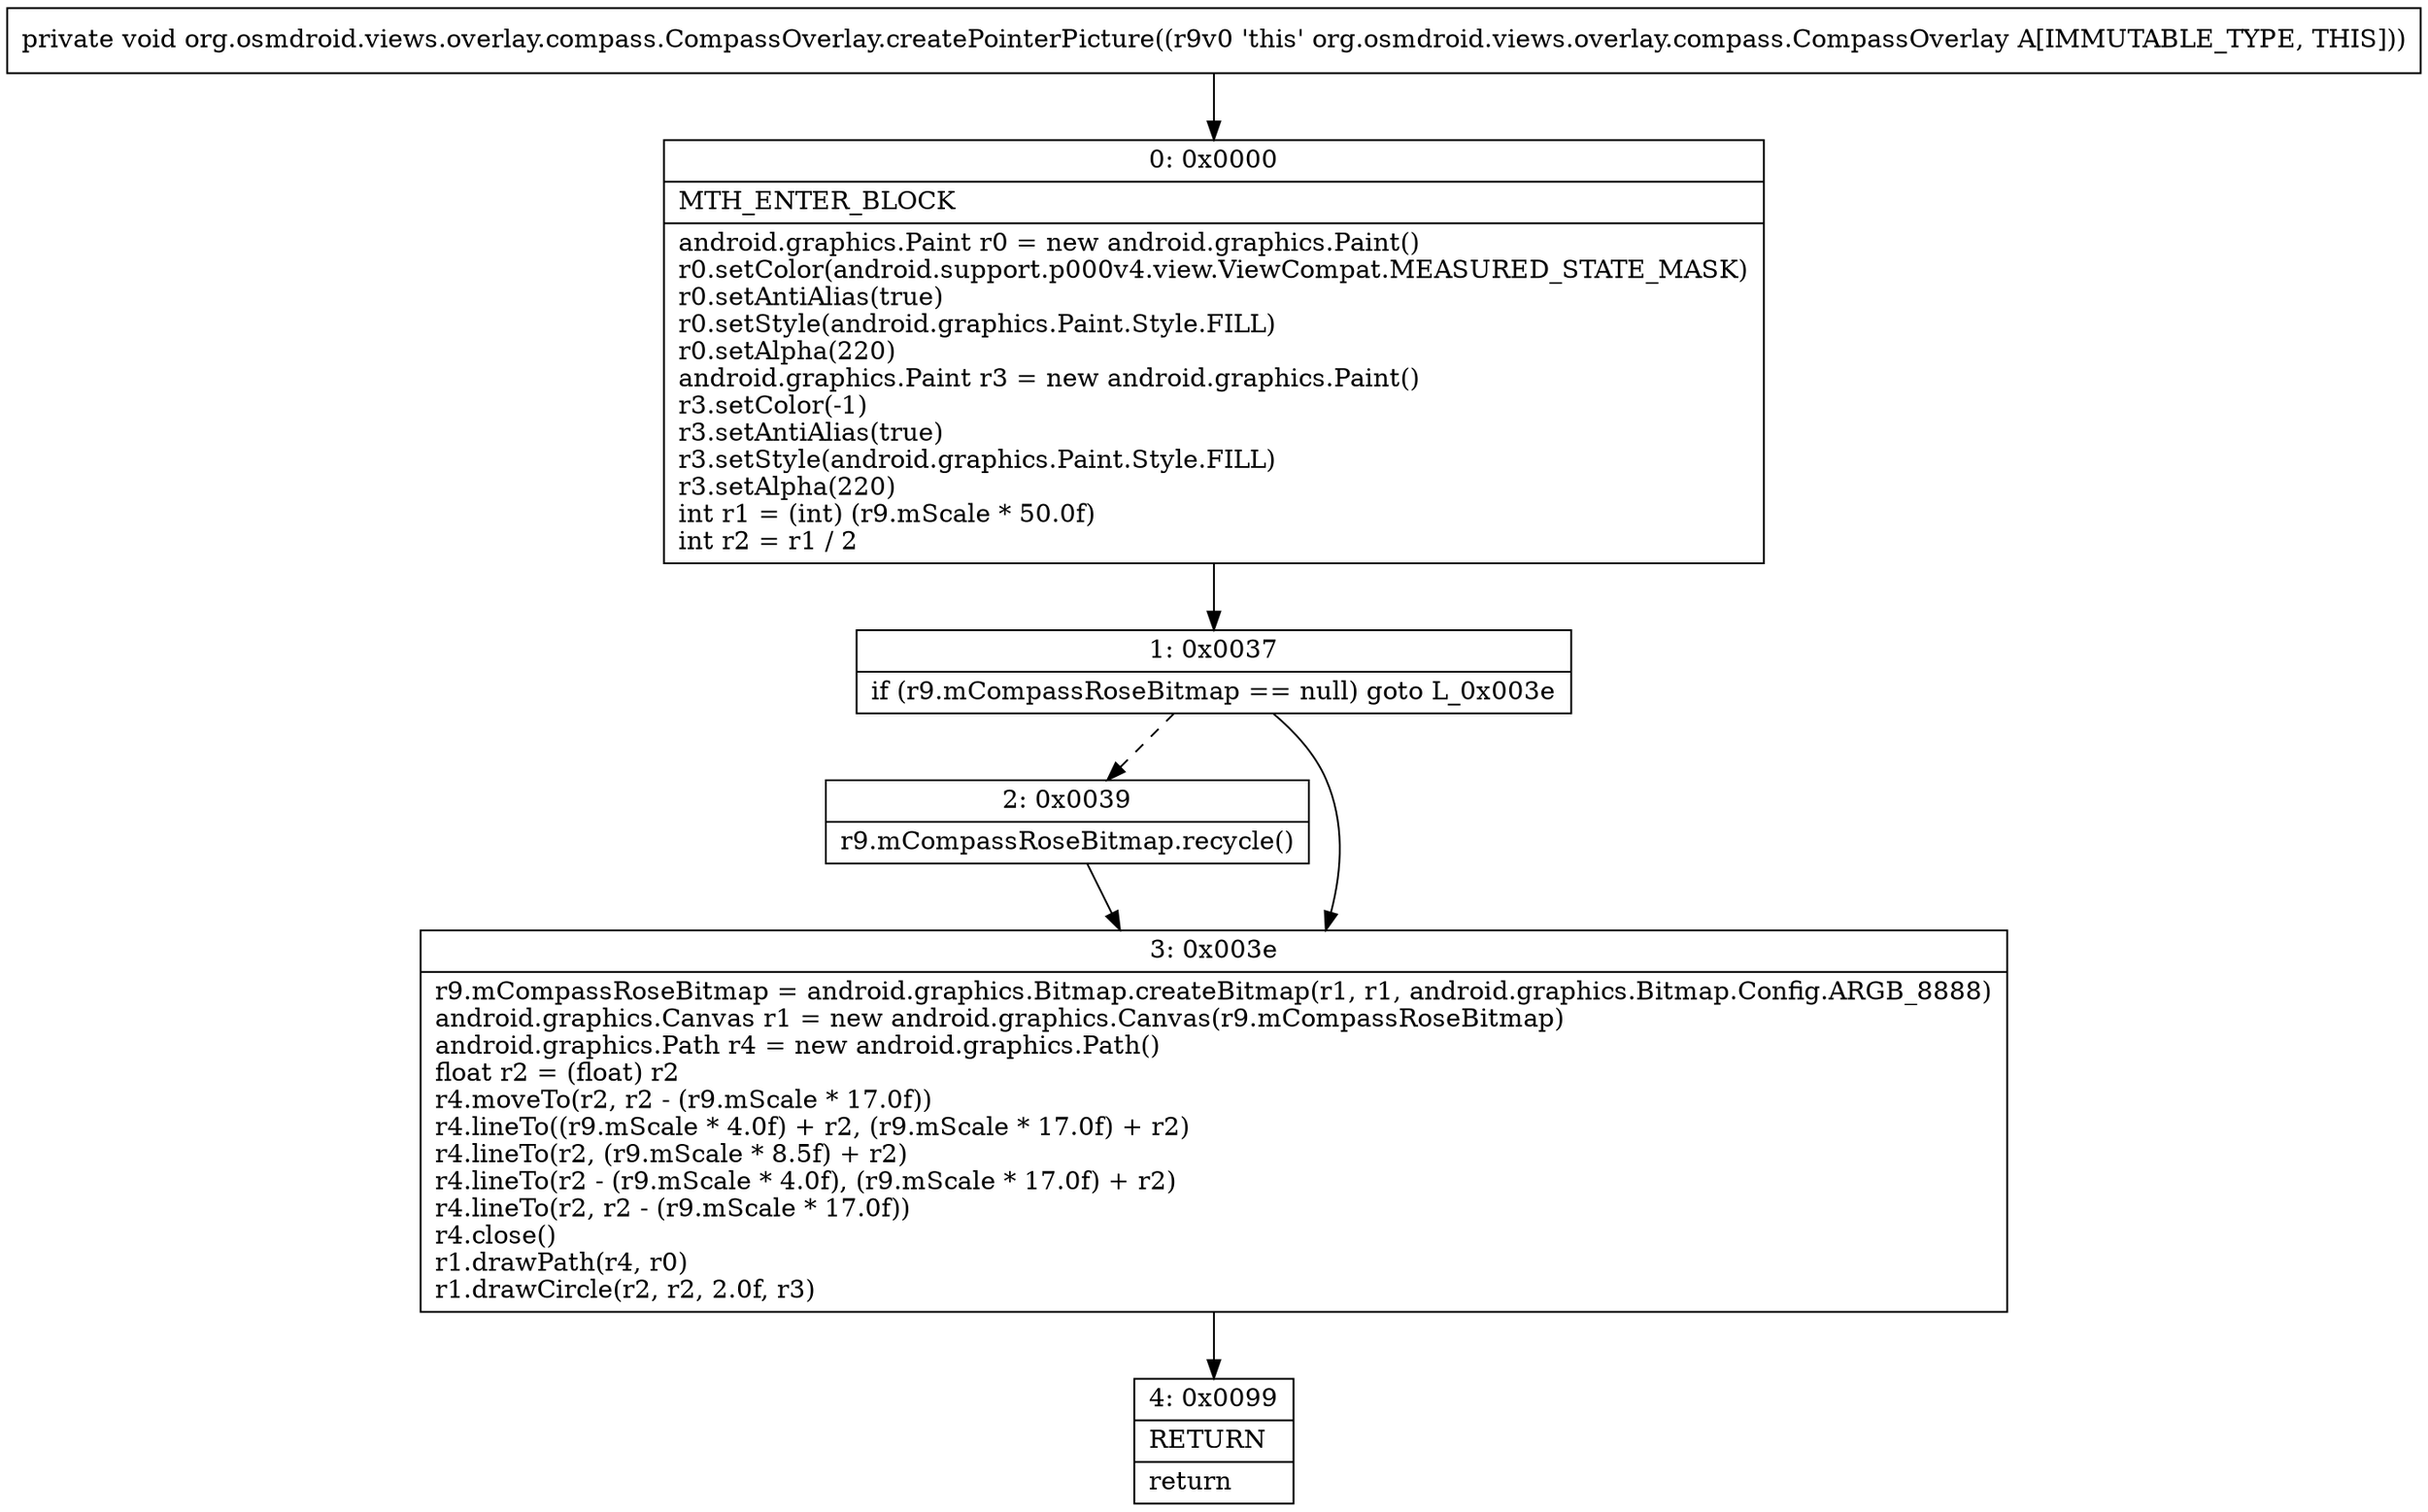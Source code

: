 digraph "CFG fororg.osmdroid.views.overlay.compass.CompassOverlay.createPointerPicture()V" {
Node_0 [shape=record,label="{0\:\ 0x0000|MTH_ENTER_BLOCK\l|android.graphics.Paint r0 = new android.graphics.Paint()\lr0.setColor(android.support.p000v4.view.ViewCompat.MEASURED_STATE_MASK)\lr0.setAntiAlias(true)\lr0.setStyle(android.graphics.Paint.Style.FILL)\lr0.setAlpha(220)\landroid.graphics.Paint r3 = new android.graphics.Paint()\lr3.setColor(\-1)\lr3.setAntiAlias(true)\lr3.setStyle(android.graphics.Paint.Style.FILL)\lr3.setAlpha(220)\lint r1 = (int) (r9.mScale * 50.0f)\lint r2 = r1 \/ 2\l}"];
Node_1 [shape=record,label="{1\:\ 0x0037|if (r9.mCompassRoseBitmap == null) goto L_0x003e\l}"];
Node_2 [shape=record,label="{2\:\ 0x0039|r9.mCompassRoseBitmap.recycle()\l}"];
Node_3 [shape=record,label="{3\:\ 0x003e|r9.mCompassRoseBitmap = android.graphics.Bitmap.createBitmap(r1, r1, android.graphics.Bitmap.Config.ARGB_8888)\landroid.graphics.Canvas r1 = new android.graphics.Canvas(r9.mCompassRoseBitmap)\landroid.graphics.Path r4 = new android.graphics.Path()\lfloat r2 = (float) r2\lr4.moveTo(r2, r2 \- (r9.mScale * 17.0f))\lr4.lineTo((r9.mScale * 4.0f) + r2, (r9.mScale * 17.0f) + r2)\lr4.lineTo(r2, (r9.mScale * 8.5f) + r2)\lr4.lineTo(r2 \- (r9.mScale * 4.0f), (r9.mScale * 17.0f) + r2)\lr4.lineTo(r2, r2 \- (r9.mScale * 17.0f))\lr4.close()\lr1.drawPath(r4, r0)\lr1.drawCircle(r2, r2, 2.0f, r3)\l}"];
Node_4 [shape=record,label="{4\:\ 0x0099|RETURN\l|return\l}"];
MethodNode[shape=record,label="{private void org.osmdroid.views.overlay.compass.CompassOverlay.createPointerPicture((r9v0 'this' org.osmdroid.views.overlay.compass.CompassOverlay A[IMMUTABLE_TYPE, THIS])) }"];
MethodNode -> Node_0;
Node_0 -> Node_1;
Node_1 -> Node_2[style=dashed];
Node_1 -> Node_3;
Node_2 -> Node_3;
Node_3 -> Node_4;
}

